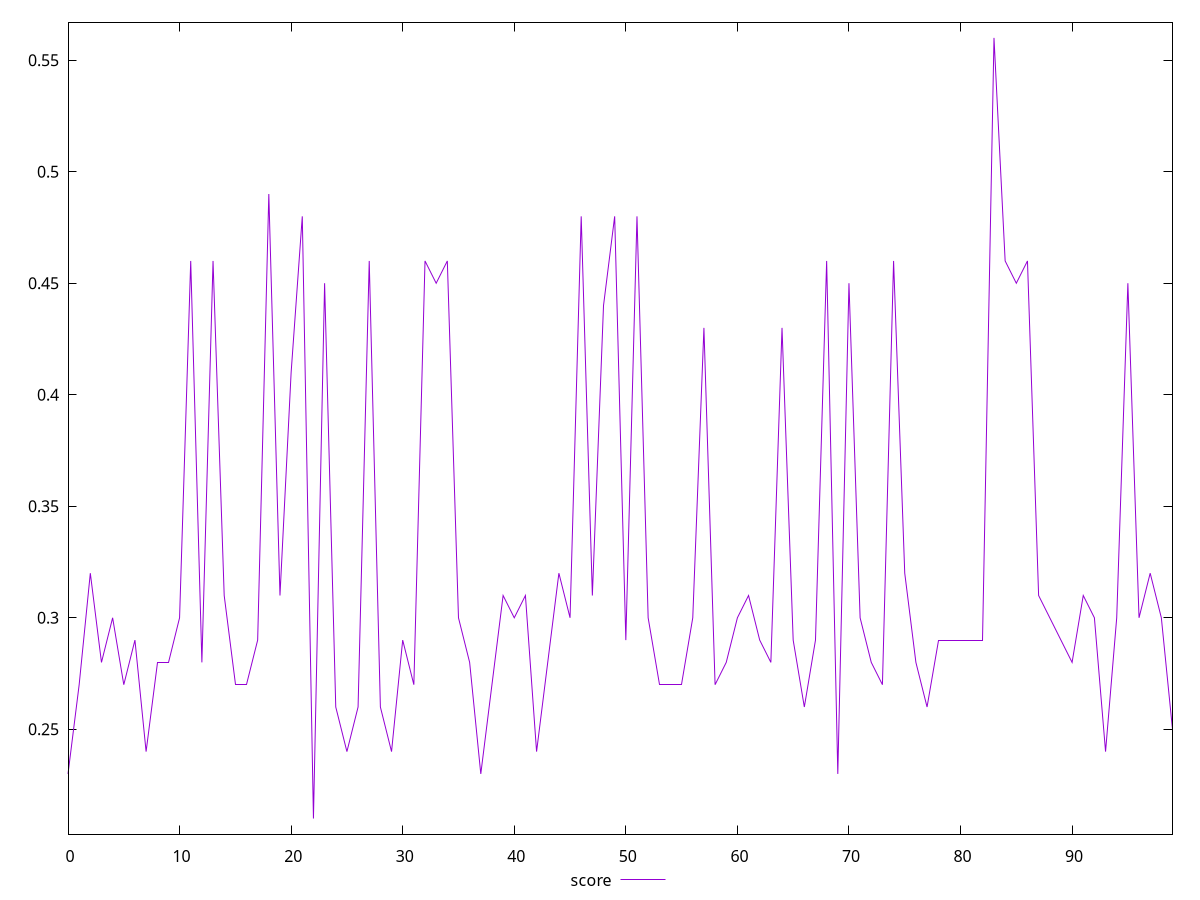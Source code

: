 reset

$score <<EOF
0 0.23
1 0.27
2 0.32
3 0.28
4 0.3
5 0.27
6 0.29
7 0.24
8 0.28
9 0.28
10 0.3
11 0.46
12 0.28
13 0.46
14 0.31
15 0.27
16 0.27
17 0.29
18 0.49
19 0.31
20 0.41
21 0.48
22 0.21
23 0.45
24 0.26
25 0.24
26 0.26
27 0.46
28 0.26
29 0.24
30 0.29
31 0.27
32 0.46
33 0.45
34 0.46
35 0.3
36 0.28
37 0.23
38 0.27
39 0.31
40 0.3
41 0.31
42 0.24
43 0.28
44 0.32
45 0.3
46 0.48
47 0.31
48 0.44
49 0.48
50 0.29
51 0.48
52 0.3
53 0.27
54 0.27
55 0.27
56 0.3
57 0.43
58 0.27
59 0.28
60 0.3
61 0.31
62 0.29
63 0.28
64 0.43
65 0.29
66 0.26
67 0.29
68 0.46
69 0.23
70 0.45
71 0.3
72 0.28
73 0.27
74 0.46
75 0.32
76 0.28
77 0.26
78 0.29
79 0.29
80 0.29
81 0.29
82 0.29
83 0.56
84 0.46
85 0.45
86 0.46
87 0.31
88 0.3
89 0.29
90 0.28
91 0.31
92 0.3
93 0.24
94 0.3
95 0.45
96 0.3
97 0.32
98 0.3
99 0.25
EOF

set key outside below
set xrange [0:99]
set yrange [0.20299999999999999:0.5670000000000001]
set trange [0.20299999999999999:0.5670000000000001]
set terminal svg size 640, 500 enhanced background rgb 'white'
set output "report_00015_2021-02-09T16-11-33.973Z/uses-text-compression/samples/pages+cached+noadtech/score/values.svg"

plot $score title "score" with line

reset
